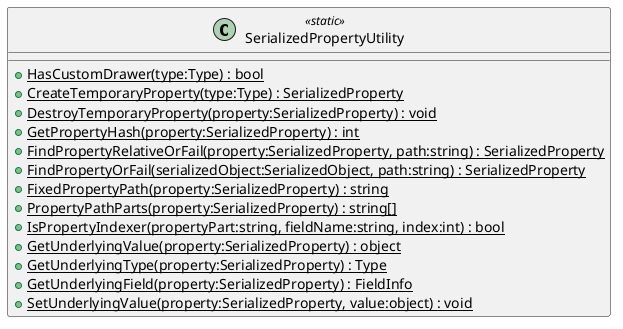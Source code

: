 @startuml
class SerializedPropertyUtility <<static>> {
    + {static} HasCustomDrawer(type:Type) : bool
    + {static} CreateTemporaryProperty(type:Type) : SerializedProperty
    + {static} DestroyTemporaryProperty(property:SerializedProperty) : void
    + {static} GetPropertyHash(property:SerializedProperty) : int
    + {static} FindPropertyRelativeOrFail(property:SerializedProperty, path:string) : SerializedProperty
    + {static} FindPropertyOrFail(serializedObject:SerializedObject, path:string) : SerializedProperty
    + {static} FixedPropertyPath(property:SerializedProperty) : string
    + {static} PropertyPathParts(property:SerializedProperty) : string[]
    + {static} IsPropertyIndexer(propertyPart:string, fieldName:string, index:int) : bool
    + {static} GetUnderlyingValue(property:SerializedProperty) : object
    + {static} GetUnderlyingType(property:SerializedProperty) : Type
    + {static} GetUnderlyingField(property:SerializedProperty) : FieldInfo
    + {static} SetUnderlyingValue(property:SerializedProperty, value:object) : void
}
@enduml

